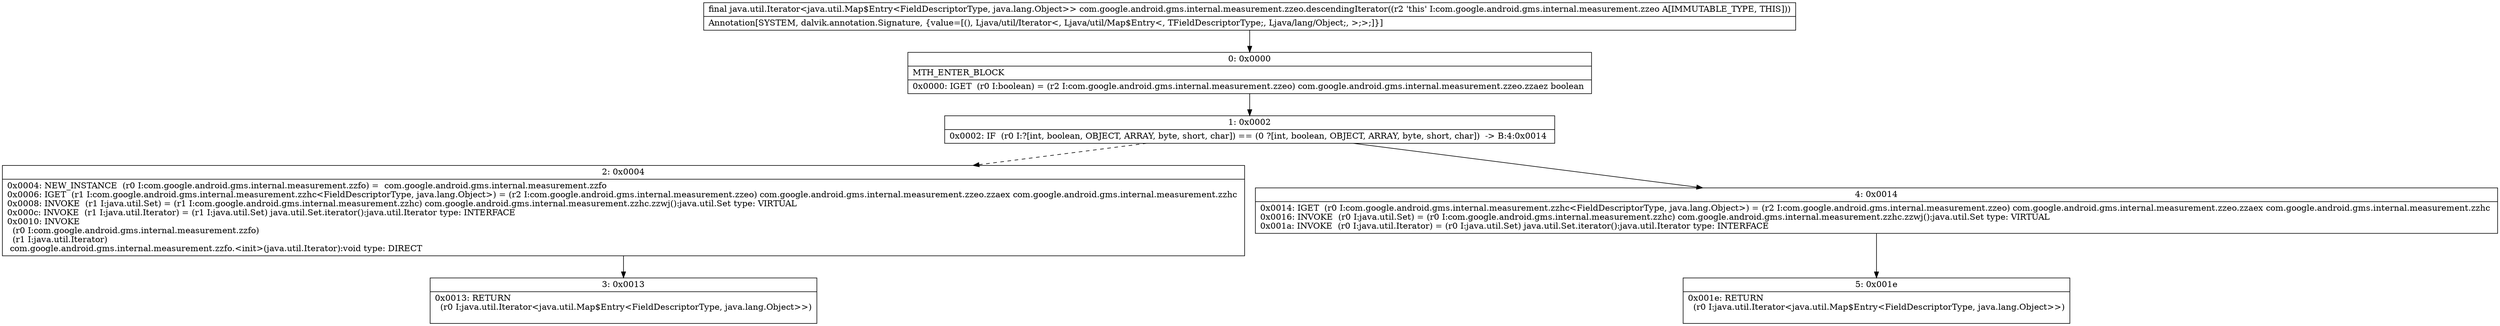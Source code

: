 digraph "CFG forcom.google.android.gms.internal.measurement.zzeo.descendingIterator()Ljava\/util\/Iterator;" {
Node_0 [shape=record,label="{0\:\ 0x0000|MTH_ENTER_BLOCK\l|0x0000: IGET  (r0 I:boolean) = (r2 I:com.google.android.gms.internal.measurement.zzeo) com.google.android.gms.internal.measurement.zzeo.zzaez boolean \l}"];
Node_1 [shape=record,label="{1\:\ 0x0002|0x0002: IF  (r0 I:?[int, boolean, OBJECT, ARRAY, byte, short, char]) == (0 ?[int, boolean, OBJECT, ARRAY, byte, short, char])  \-\> B:4:0x0014 \l}"];
Node_2 [shape=record,label="{2\:\ 0x0004|0x0004: NEW_INSTANCE  (r0 I:com.google.android.gms.internal.measurement.zzfo) =  com.google.android.gms.internal.measurement.zzfo \l0x0006: IGET  (r1 I:com.google.android.gms.internal.measurement.zzhc\<FieldDescriptorType, java.lang.Object\>) = (r2 I:com.google.android.gms.internal.measurement.zzeo) com.google.android.gms.internal.measurement.zzeo.zzaex com.google.android.gms.internal.measurement.zzhc \l0x0008: INVOKE  (r1 I:java.util.Set) = (r1 I:com.google.android.gms.internal.measurement.zzhc) com.google.android.gms.internal.measurement.zzhc.zzwj():java.util.Set type: VIRTUAL \l0x000c: INVOKE  (r1 I:java.util.Iterator) = (r1 I:java.util.Set) java.util.Set.iterator():java.util.Iterator type: INTERFACE \l0x0010: INVOKE  \l  (r0 I:com.google.android.gms.internal.measurement.zzfo)\l  (r1 I:java.util.Iterator)\l com.google.android.gms.internal.measurement.zzfo.\<init\>(java.util.Iterator):void type: DIRECT \l}"];
Node_3 [shape=record,label="{3\:\ 0x0013|0x0013: RETURN  \l  (r0 I:java.util.Iterator\<java.util.Map$Entry\<FieldDescriptorType, java.lang.Object\>\>)\l \l}"];
Node_4 [shape=record,label="{4\:\ 0x0014|0x0014: IGET  (r0 I:com.google.android.gms.internal.measurement.zzhc\<FieldDescriptorType, java.lang.Object\>) = (r2 I:com.google.android.gms.internal.measurement.zzeo) com.google.android.gms.internal.measurement.zzeo.zzaex com.google.android.gms.internal.measurement.zzhc \l0x0016: INVOKE  (r0 I:java.util.Set) = (r0 I:com.google.android.gms.internal.measurement.zzhc) com.google.android.gms.internal.measurement.zzhc.zzwj():java.util.Set type: VIRTUAL \l0x001a: INVOKE  (r0 I:java.util.Iterator) = (r0 I:java.util.Set) java.util.Set.iterator():java.util.Iterator type: INTERFACE \l}"];
Node_5 [shape=record,label="{5\:\ 0x001e|0x001e: RETURN  \l  (r0 I:java.util.Iterator\<java.util.Map$Entry\<FieldDescriptorType, java.lang.Object\>\>)\l \l}"];
MethodNode[shape=record,label="{final java.util.Iterator\<java.util.Map$Entry\<FieldDescriptorType, java.lang.Object\>\> com.google.android.gms.internal.measurement.zzeo.descendingIterator((r2 'this' I:com.google.android.gms.internal.measurement.zzeo A[IMMUTABLE_TYPE, THIS]))  | Annotation[SYSTEM, dalvik.annotation.Signature, \{value=[(), Ljava\/util\/Iterator\<, Ljava\/util\/Map$Entry\<, TFieldDescriptorType;, Ljava\/lang\/Object;, \>;\>;]\}]\l}"];
MethodNode -> Node_0;
Node_0 -> Node_1;
Node_1 -> Node_2[style=dashed];
Node_1 -> Node_4;
Node_2 -> Node_3;
Node_4 -> Node_5;
}

